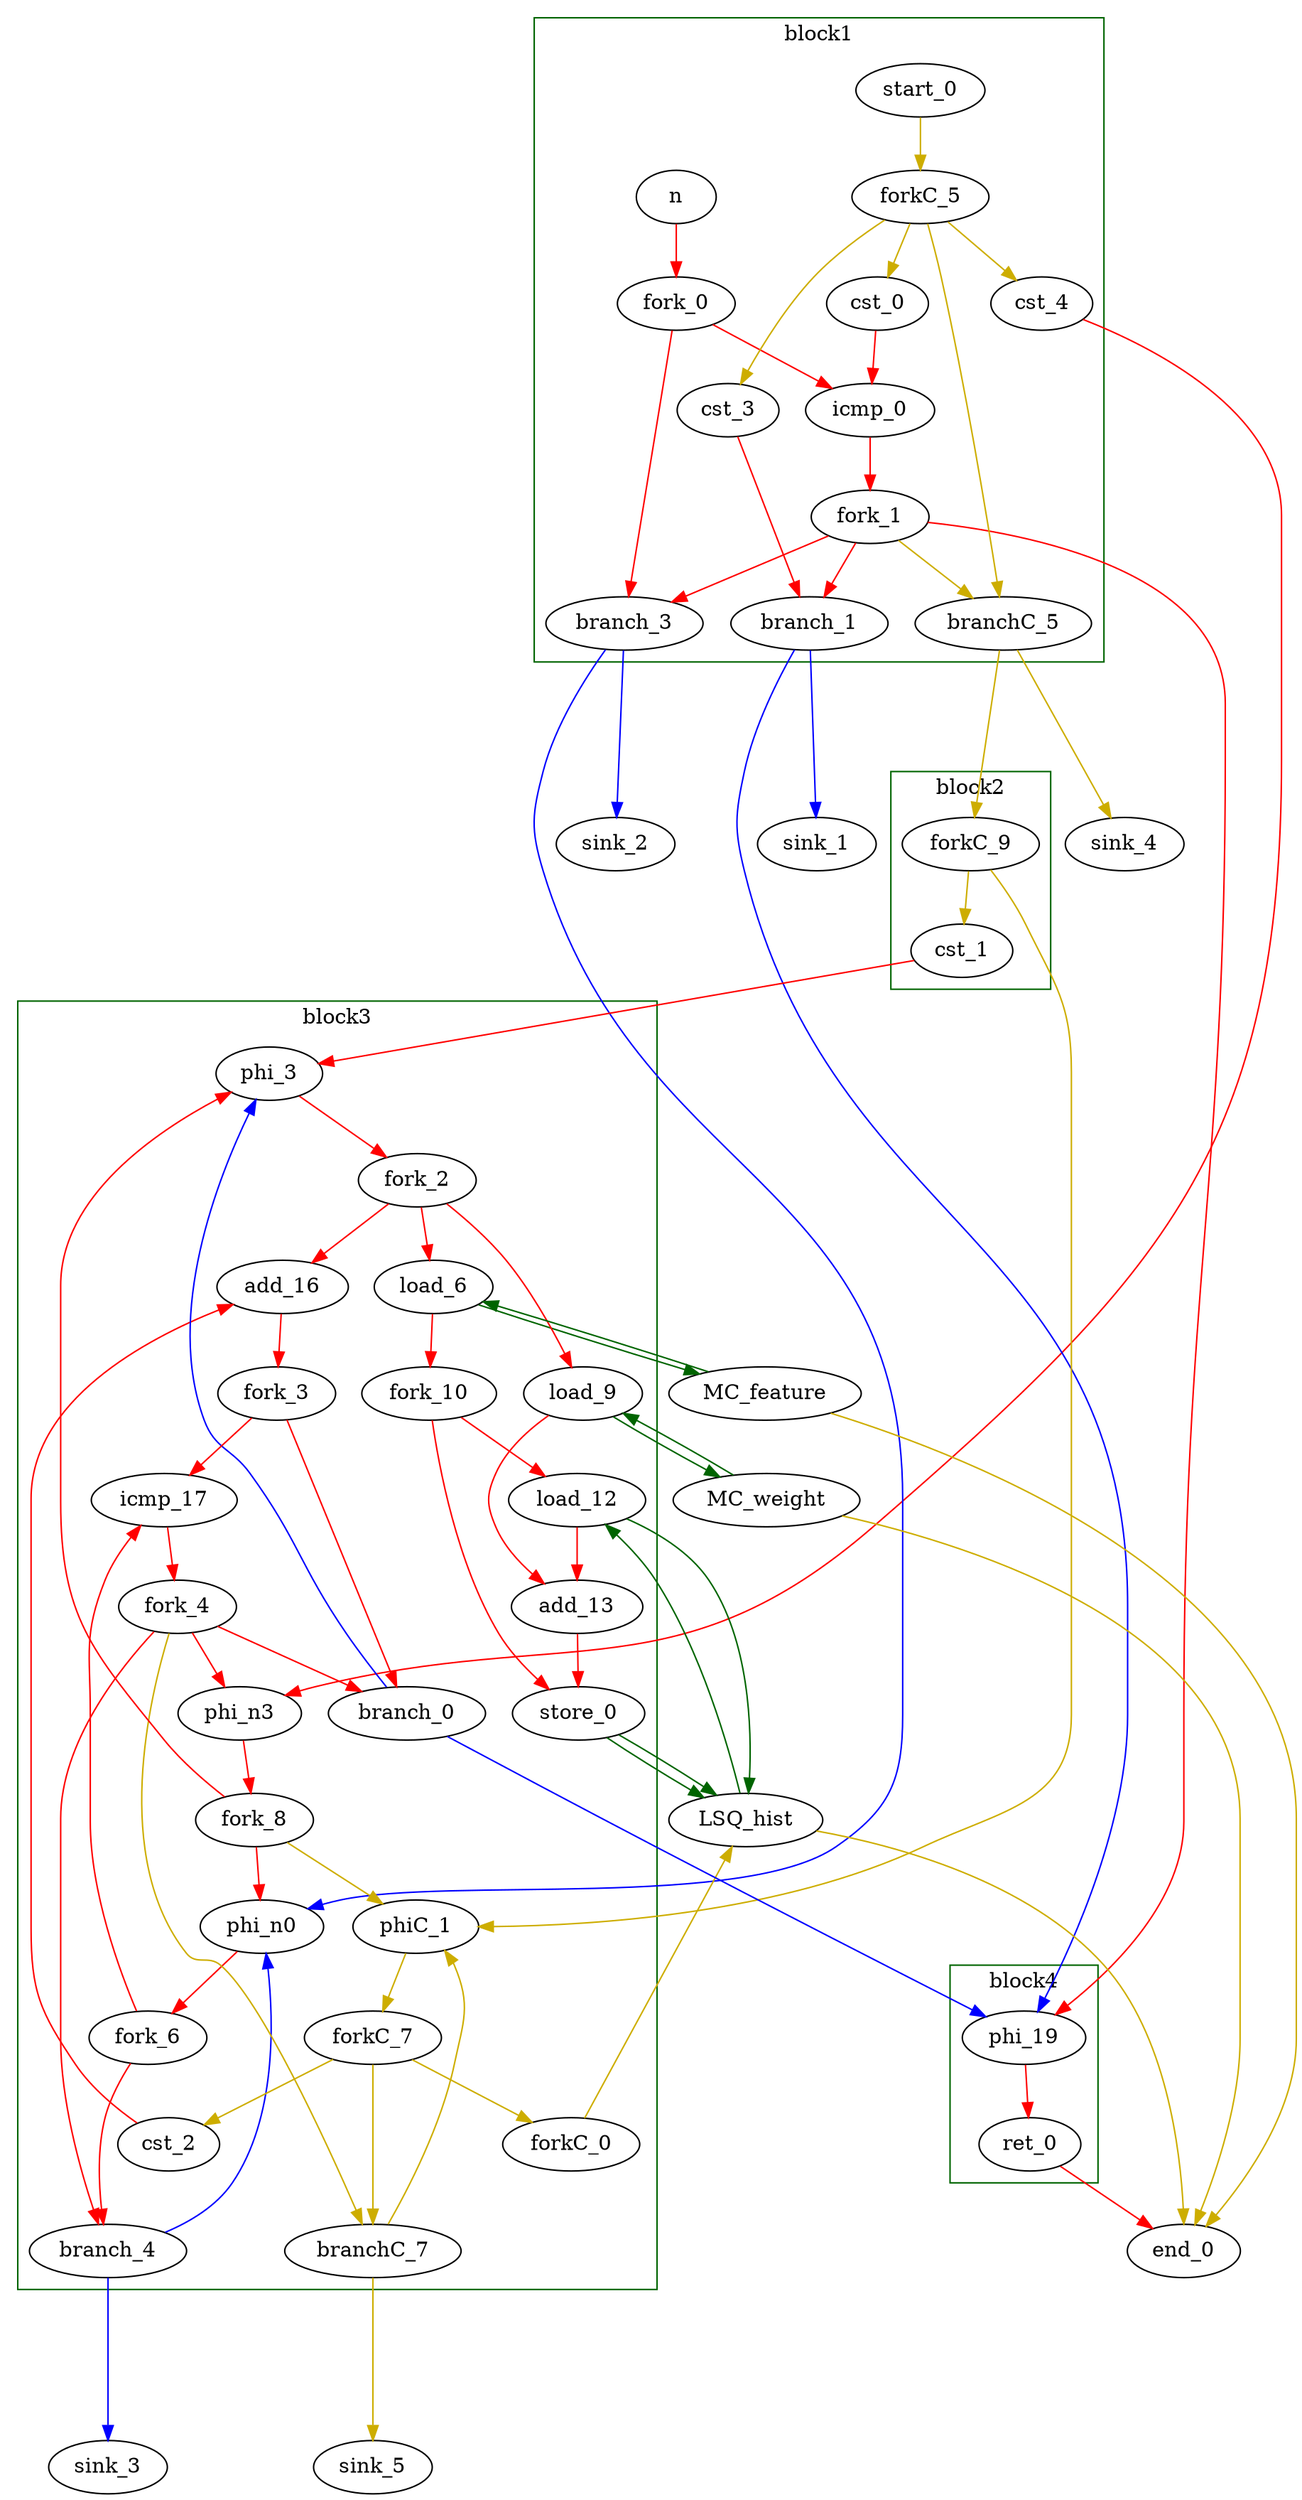Digraph G {
	splines=spline;
//DHLS version: 0.1.1" [shape = "none" pos = "20,20!"]

	subgraph cluster_0 {
	color = "darkgreen";
		label = "block1";
		"n" [type = "Entry", bbID= 1, in = "in1:32", out = "out1:32"];
		"cst_0" [type = "Constant", bbID= 1, in = "in1:32", out = "out1:32", value = "0x00000000"];
		"icmp_0" [type = "Operator", bbID= 1, op = "icmp_sgt_op", in = "in1:32 in2:32 ", out = "out1:1 ", delay=1.530, latency=0, II=1];
		"cst_3" [type = "Constant", bbID= 1, in = "in1:32", out = "out1:32", value = "0x00000000"];
		"start_0" [type = "Entry", control= "true", bbID= 1, in = "in1:0", out = "out1:0"];
		"cst_4" [type = "Constant", bbID= 1, in = "in1:32", out = "out1:32", value = "0x00000001"];
		"branch_1" [type = "Branch", bbID= 1,  in = "in1:32 in2?:1", out = "out1+:32 out2-:32"];
		"branch_3" [type = "Branch", bbID= 1,  in = "in1:32 in2?:1*i", out = "out1+:32 out2-:32"];
		"branchC_5" [type = "Branch", bbID= 1,  in = "in1:0 in2?:1*i", out = "out1+:0 out2-:0"];
		"fork_0" [type = "Fork", bbID= 1, in = "in1:32", out = "out1:32 out2:32 "];
		"fork_1" [type = "Fork", bbID= 1, in = "in1:32", out = "out1:32 out2:32 out3:32 out4:32 "];
		"forkC_5" [type = "Fork", bbID= 1, in = "in1:0", out = "out1:0 out2:0 out3:0 out4:0 "];

	}

	subgraph cluster_1 {
	color = "darkgreen";
		label = "block2";
		"cst_1" [type = "Constant", bbID= 2, in = "in1:32", out = "out1:32", value = "0x00000000"];
		"forkC_9" [type = "Fork", bbID= 2, in = "in1:0", out = "out1:0 out2:0 "];

	}

	subgraph cluster_2 {
	color = "darkgreen";
		label = "block3";
		"phi_3" [type = "Mux", bbID= 3, in = "in1?:1 in2:32 in3:32 ", out = "out1:32", delay=0.366];
		"load_6" [type = "Operator", bbID= 3, op = "mc_load_op",bbID= 3, portId= 0, offset= 0, in = "in1:32 in2:32", out = "out1:32 out2:32 ", delay=0.000, latency=2, II=1];
		"load_9" [type = "Operator", bbID= 3, op = "mc_load_op",bbID= 3, portId= 0, offset= 0, in = "in1:32 in2:32", out = "out1:32 out2:32 ", delay=0.000, latency=2, II=1];
		"load_12" [type = "Operator", bbID= 3, op = "lsq_load_op",bbID= 3, portId= 0, offset= 0, in = "in1:32 in2:32", out = "out1:32 out2:32 ", delay=0.000, latency=5, II=1];
		"add_13" [type = "Operator", bbID= 3, op = "add_op", in = "in1:32 in2:32 ", out = "out1:32 ", delay=1.693, latency=0, II=1];
		"store_0" [type = "Operator", bbID= 3, op = "lsq_store_op",bbID= 3, portId= 0, offset= 1, in = "in1:32 in2:32 ", out = "out1:32 out2:32", delay=0.000, latency=0, II=1];
		"cst_2" [type = "Constant", bbID= 3, in = "in1:32", out = "out1:32", value = "0x00000001"];
		"add_16" [type = "Operator", bbID= 3, op = "add_op", in = "in1:32 in2:32 ", out = "out1:32 ", delay=1.693, latency=0, II=1];
		"icmp_17" [type = "Operator", bbID= 3, op = "icmp_slt_op", in = "in1:32 in2:32 ", out = "out1:1 ", delay=1.530, latency=0, II=1];
		"forkC_0" [type = "Fork", bbID= 3, in = "in1:0", out = "out1:0 "];
		"phi_n0" [type = "Mux", bbID= 3, in = "in1?:1 in2:32 in3:32 ", out = "out1:32", delay=0.366];
		"phiC_1" [type = "Mux", bbID= 3, in = "in1?:1 in2:0 in3:0 ", out = "out1:0", delay=0.166];
		"branch_0" [type = "Branch", bbID= 3,  in = "in1:32 in2?:1*i", out = "out1+:32 out2-:32"];
		"phi_n3" [type = "Merge", bbID= 3, in = "in1:32 in2:32*i ", out = "out1:32", delay=0.366];
		"branch_4" [type = "Branch", bbID= 3,  in = "in1:32 in2?:1*i", out = "out1+:32 out2-:32"];
		"branchC_7" [type = "Branch", bbID= 3,  in = "in1:0 in2?:1*i", out = "out1+:0 out2-:0"];
		"fork_2" [type = "Fork", bbID= 3, in = "in1:32", out = "out1:32 out2:32 out3:32 "];
		"fork_3" [type = "Fork", bbID= 3, in = "in1:32", out = "out1:32 out2:32 "];
		"fork_4" [type = "Fork", bbID= 3, in = "in1:32", out = "out1:32 out2:32 out3:32 out4:32 "];
		"fork_6" [type = "Fork", bbID= 3, in = "in1:32", out = "out1:32 out2:32 "];
		"forkC_7" [type = "Fork", bbID= 3, in = "in1:0", out = "out1:0 out2:0 out3:0 "];
		"fork_8" [type = "Fork", bbID= 3, in = "in1:32", out = "out1:32 out2:32 out3:32 "];
		"fork_10" [type = "Fork", bbID= 3, in = "in1:32", out = "out1:32 out2:32 "];

	}

	subgraph cluster_3 {
	color = "darkgreen";
		label = "block4";
		"phi_19" [type = "Mux", bbID= 4, in = "in1?:1 in2:32 in3:32 ", out = "out1:32", delay=0.366];
		"ret_0" [type = "Operator", bbID= 4, op = "ret_op", in = "in1:32 ", out = "out1:32 ", delay=0.000, latency=0, II=1];

	}
	"LSQ_hist" [type = "LSQ", bbID= 0, in = "in1:0*c0 in2:32*l0a in3:32*s0a in4:32*s0d ", out = "out1:32*l0d out2:0*e ", memory = "hist", bbcount = 1, ldcount = 1, stcount = 1, fifoDepth = 16, numLoads = "{1}", numStores = "{1}", loadOffsets = "{{0;0;0;0;0;0;0;0;0;0;0;0;0;0;0;0}}", storeOffsets = "{{1;0;0;0;0;0;0;0;0;0;0;0;0;0;0;0}}", loadPorts = "{{0;0;0;0;0;0;0;0;0;0;0;0;0;0;0;0}}", storePorts = "{{0;0;0;0;0;0;0;0;0;0;0;0;0;0;0;0}}"];
	"MC_feature" [type = "MC", bbID= 0, in = "in1:32*l0a ", out = "out1:32*l0d out2:0*e ", memory = "feature", bbcount = 0, ldcount = 1, stcount = 0];
	"MC_weight" [type = "MC", bbID= 0, in = "in1:32*l0a ", out = "out1:32*l0d out2:0*e ", memory = "weight", bbcount = 0, ldcount = 1, stcount = 0];
	"sink_1" [type = "Sink", bbID= 0, in = "in1:32"];
	"sink_2" [type = "Sink", bbID= 0, in = "in1:32"];
	"sink_3" [type = "Sink", bbID= 0, in = "in1:32"];
	"sink_4" [type = "Sink", bbID= 0, in = "in1:0"];
	"sink_5" [type = "Sink", bbID= 0, in = "in1:0"];
	"end_0" [type = "Exit", bbID= 0, in = "in1:0*e in2:0*e in3:0*e in4:32 ", out = "out1:32"];

	"load_6" -> "MC_feature" [color = "darkgreen", mem_address = "true", from = "out2", to = "in1"];
	"MC_feature" -> "load_6" [color = "darkgreen", mem_address = "false", from = "out1", to = "in1"];
	"load_9" -> "MC_weight" [color = "darkgreen", mem_address = "true", from = "out2", to = "in1"];
	"MC_weight" -> "load_9" [color = "darkgreen", mem_address = "false", from = "out1", to = "in1"];
	"load_12" -> "LSQ_hist" [color = "darkgreen", mem_address = "true", from = "out2", to = "in2"];
	"LSQ_hist" -> "load_12" [color = "darkgreen", mem_address = "false", from = "out1", to = "in1"];
	"store_0" -> "LSQ_hist" [color = "darkgreen", mem_address = "true", from = "out2", to = "in3"];
	"store_0" -> "LSQ_hist" [color = "darkgreen", mem_address = "false", from = "out1", to = "in4"];
	"LSQ_hist" -> "end_0" [color = "gold3", from = "out2", to = "in1"];
	"MC_feature" -> "end_0" [color = "gold3", from = "out2", to = "in2"];
	"MC_weight" -> "end_0" [color = "gold3", from = "out2", to = "in3"];
	"n" -> "fork_0" [color = "red", from = "out1", to = "in1"];
	"cst_0" -> "icmp_0" [color = "red", from = "out1", to = "in2"];
	"icmp_0" -> "fork_1" [color = "red", from = "out1", to = "in1"];
	"cst_1" -> "phi_3" [color = "red", from = "out1", to = "in3"];
	"phi_3" -> "fork_2" [color = "red", from = "out1", to = "in1"];
	"load_6" -> "fork_10" [color = "red", from = "out1", to = "in1"];
	"load_9" -> "add_13" [color = "red", from = "out1", to = "in2"];
	"load_12" -> "add_13" [color = "red", from = "out1", to = "in1"];
	"add_13" -> "store_0" [color = "red", from = "out1", to = "in1"];
	"cst_2" -> "add_16" [color = "red", from = "out1", to = "in2"];
	"add_16" -> "fork_3" [color = "red", from = "out1", to = "in1"];
	"icmp_17" -> "fork_4" [color = "red", from = "out1", to = "in1"];
	"cst_3" -> "branch_1" [color = "red", from = "out1", to = "in1"];
	"phi_19" -> "ret_0" [color = "red", from = "out1", to = "in1"];
	"ret_0" -> "end_0" [color = "red", from = "out1", to = "in4"];
	"start_0" -> "forkC_5" [color = "gold3", from = "out1", to = "in1"];
	"forkC_0" -> "LSQ_hist" [color = "gold3", from = "out1", to = "in1"];
	"phi_n0" -> "fork_6" [color = "red", from = "out1", to = "in1"];
	"phiC_1" -> "forkC_7" [color = "gold3", from = "out1", to = "in1"];
	"branch_0" -> "phi_19" [color = "blue", minlen = 3, from = "out1", to = "in3"];
	"branch_0" -> "phi_3" [color = "blue", minlen = 3, from = "out2", to = "in2"];
	"phi_n3" -> "fork_8" [color = "red", from = "out1", to = "in1"];
	"cst_4" -> "phi_n3" [color = "red", from = "out1", to = "in1"];
	"branch_1" -> "sink_1" [color = "blue", minlen = 3, from = "out1", to = "in1"];
	"branch_1" -> "phi_19" [color = "blue", minlen = 3, from = "out2", to = "in2"];
	"branch_3" -> "sink_2" [color = "blue", minlen = 3, from = "out1", to = "in1"];
	"branch_3" -> "phi_n0" [color = "blue", minlen = 3, from = "out2", to = "in3"];
	"branch_4" -> "sink_3" [color = "blue", minlen = 3, from = "out1", to = "in1"];
	"branch_4" -> "phi_n0" [color = "blue", minlen = 3, from = "out2", to = "in2"];
	"branchC_5" -> "sink_4" [color = "gold3", minlen = 3, from = "out1", to = "in1"];
	"branchC_5" -> "forkC_9" [color = "gold3", minlen = 3, from = "out2", to = "in1"];
	"branchC_7" -> "sink_5" [color = "gold3", minlen = 3, from = "out1", to = "in1"];
	"branchC_7" -> "phiC_1" [color = "gold3", minlen = 3, from = "out2", to = "in2"];
	"forkC_9" -> "cst_1" [color = "gold3", from = "out1", to = "in1"];
	"forkC_9" -> "phiC_1" [color = "gold3", from = "out2", to = "in3"];
	"fork_0" -> "icmp_0" [color = "red", from = "out1", to = "in1"];
	"fork_0" -> "branch_3" [color = "red", from = "out2", to = "in1"];
	"fork_1" -> "branch_1" [color = "red", from = "out1", to = "in2"];
	"fork_1" -> "branch_3" [color = "red", from = "out2", to = "in2"];
	"fork_1" -> "branchC_5" [color = "gold3", from = "out3", to = "in2"];
	"fork_1" -> "phi_19" [color = "red", from = "out4", to = "in1"];
	"fork_2" -> "add_16" [color = "red", from = "out1", to = "in1"];
	"fork_2" -> "load_6" [color = "red", from = "out2", to = "in2"];
	"fork_2" -> "load_9" [color = "red", from = "out3", to = "in2"];
	"fork_3" -> "icmp_17" [color = "red", from = "out1", to = "in1"];
	"fork_3" -> "branch_0" [color = "red", from = "out2", to = "in1"];
	"fork_4" -> "branch_0" [color = "red", from = "out1", to = "in2"];
	"fork_4" -> "phi_n3" [color = "red", from = "out2", to = "in2"];
	"fork_4" -> "branch_4" [color = "red", from = "out3", to = "in2"];
	"fork_4" -> "branchC_7" [color = "gold3", from = "out4", to = "in2"];
	"forkC_5" -> "cst_0" [color = "gold3", from = "out1", to = "in1"];
	"forkC_5" -> "branchC_5" [color = "gold3", from = "out2", to = "in1"];
	"forkC_5" -> "cst_3" [color = "gold3", from = "out3", to = "in1"];
	"forkC_5" -> "cst_4" [color = "gold3", from = "out4", to = "in1"];
	"fork_6" -> "icmp_17" [color = "red", from = "out1", to = "in2"];
	"fork_6" -> "branch_4" [color = "red", from = "out2", to = "in1"];
	"forkC_7" -> "cst_2" [color = "gold3", from = "out1", to = "in1"];
	"forkC_7" -> "branchC_7" [color = "gold3", from = "out2", to = "in1"];
	"forkC_7" -> "forkC_0" [color = "gold3", from = "out3", to = "in1"];
	"fork_8" -> "phi_3" [color = "red", from = "out1", to = "in1"];
	"fork_8" -> "phi_n0" [color = "red", from = "out2", to = "in1"];
	"fork_8" -> "phiC_1" [color = "gold3", from = "out3", to = "in1"];
	"fork_10" -> "load_12" [color = "red", from = "out1", to = "in2"];
	"fork_10" -> "store_0" [color = "red", from = "out2", to = "in2"];

}